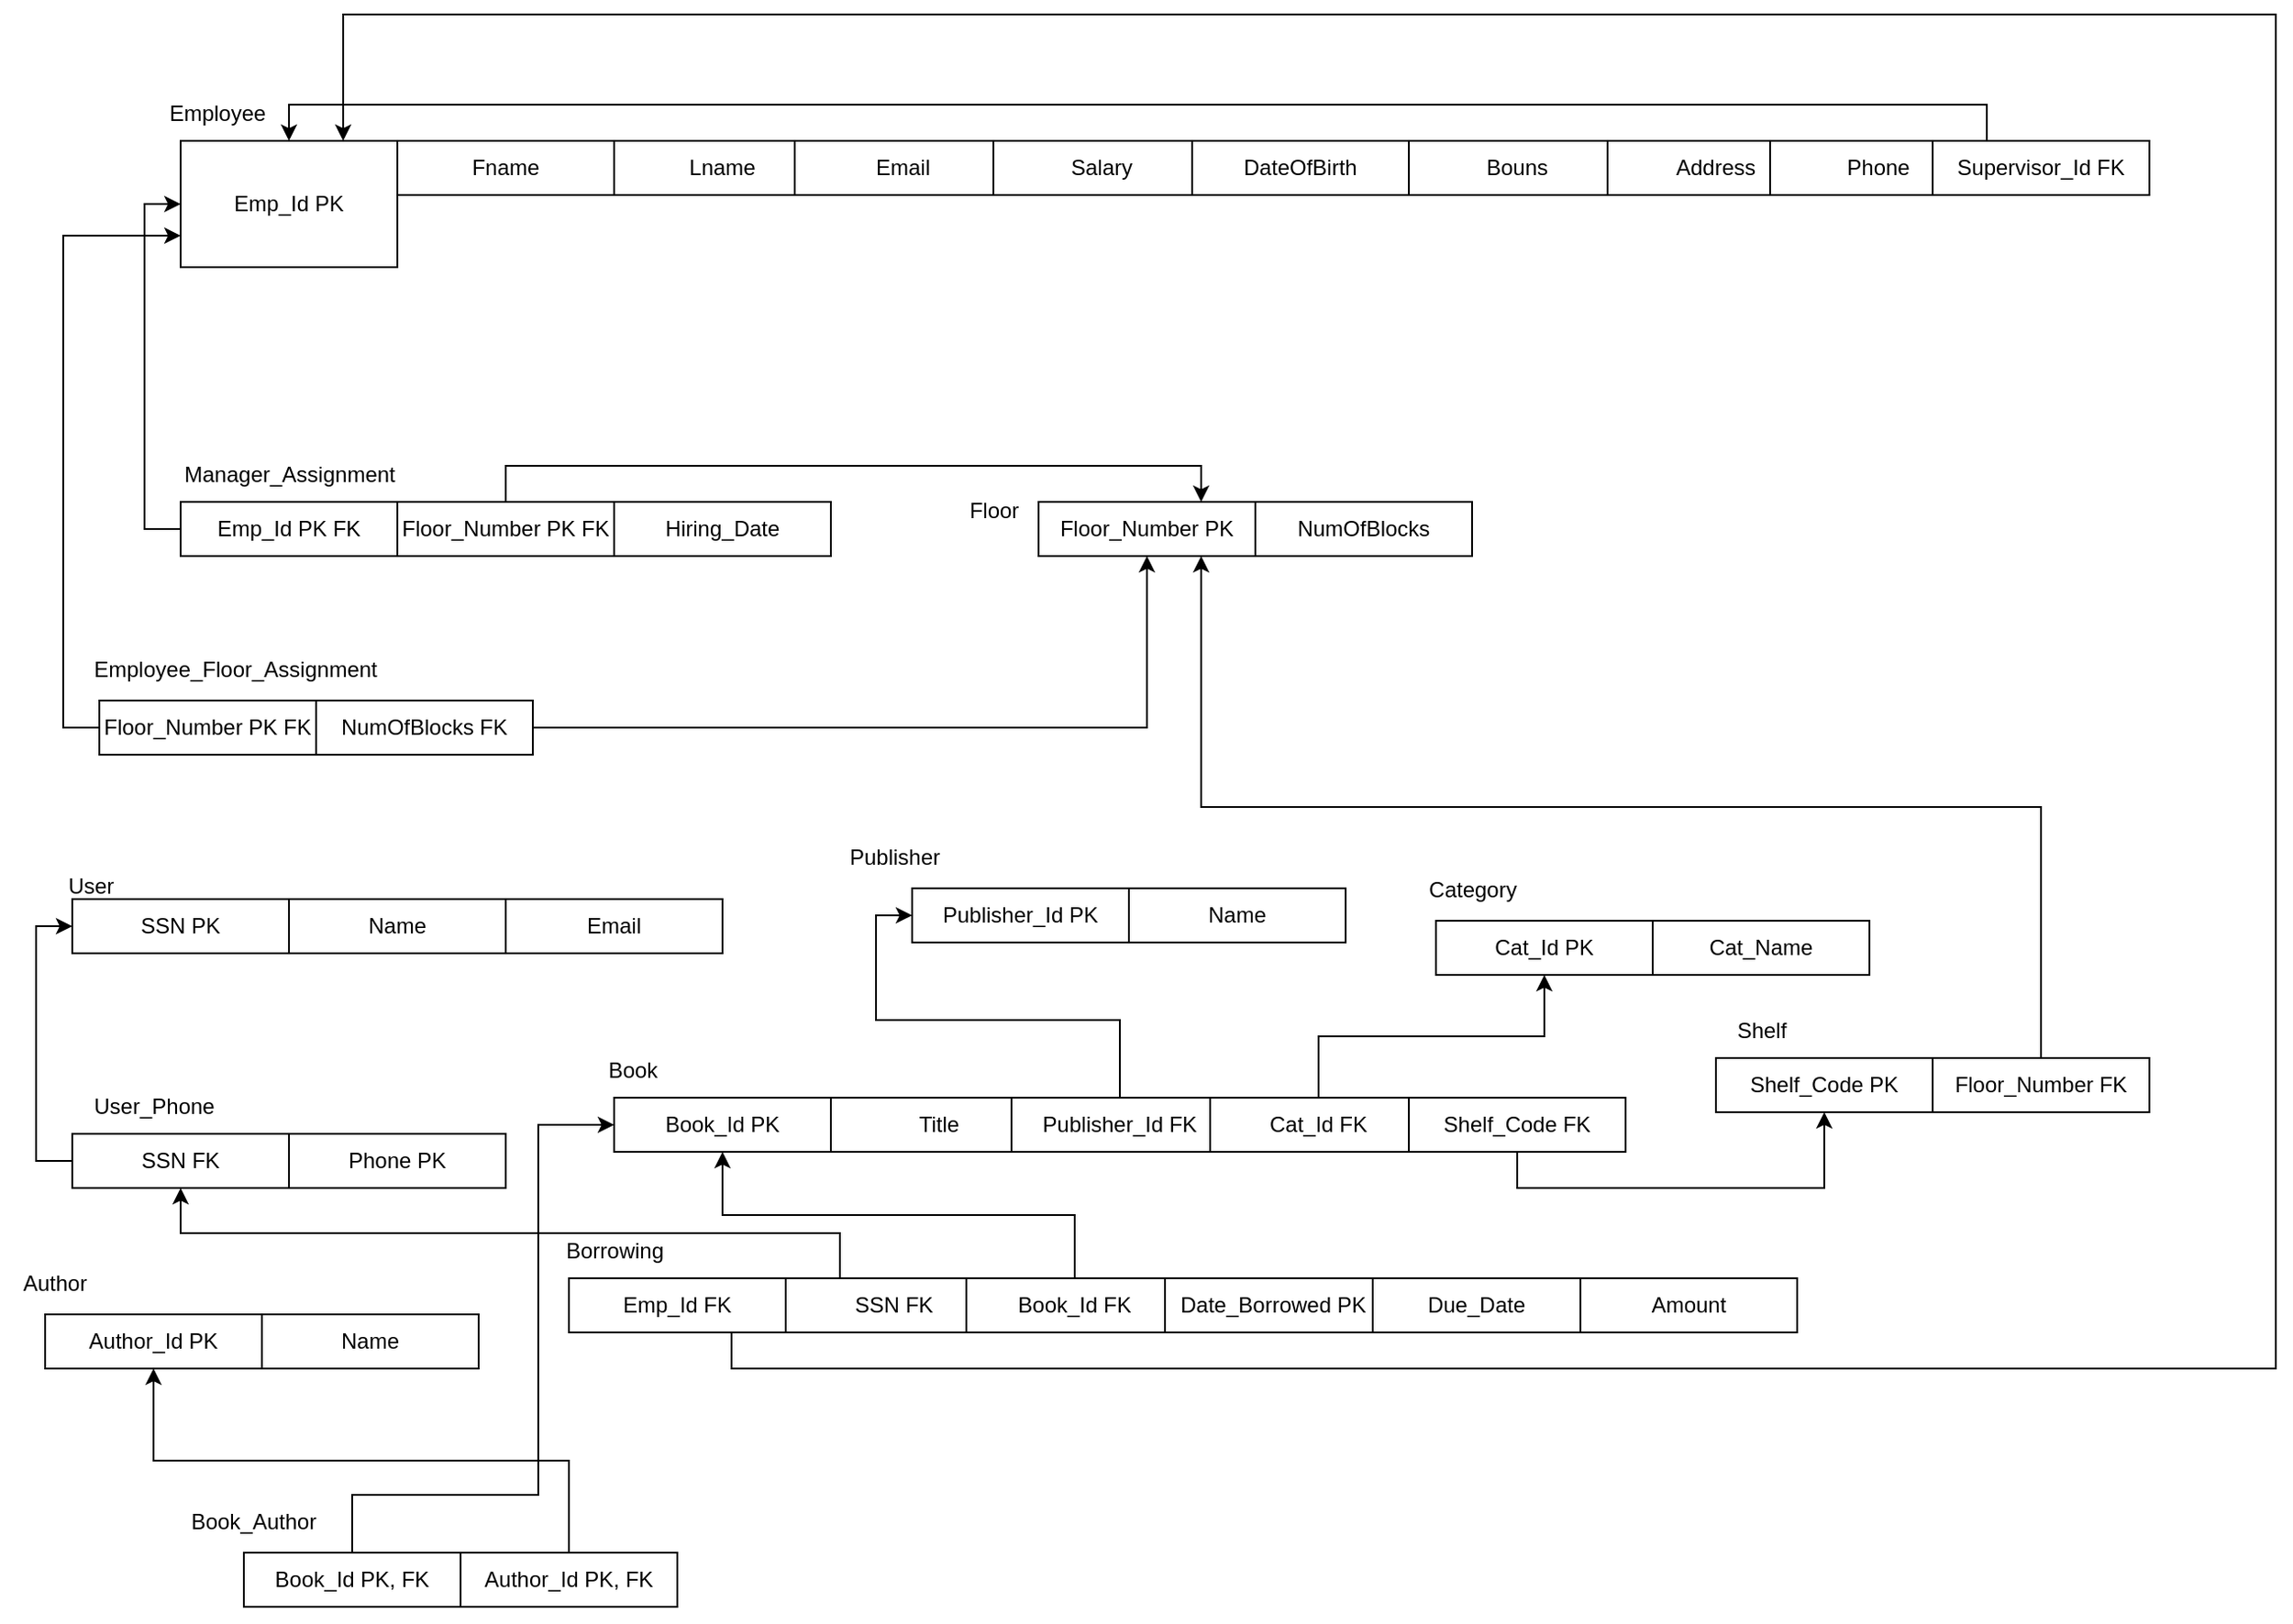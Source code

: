 <mxfile version="27.1.6">
  <diagram name="Page-1" id="QxFv--RimNvPk1dUceZE">
    <mxGraphModel dx="2977" dy="1506" grid="1" gridSize="10" guides="1" tooltips="1" connect="1" arrows="1" fold="1" page="1" pageScale="1" pageWidth="850" pageHeight="1100" math="0" shadow="0">
      <root>
        <mxCell id="0" />
        <mxCell id="1" parent="0" />
        <mxCell id="g-ozn7BYn2ioQ36WAncc-8" value="Emp_Id PK" style="rounded=0;whiteSpace=wrap;html=1;" vertex="1" parent="1">
          <mxGeometry x="100" y="150" width="120" height="70" as="geometry" />
        </mxCell>
        <mxCell id="g-ozn7BYn2ioQ36WAncc-9" value="Fname" style="rounded=0;whiteSpace=wrap;html=1;" vertex="1" parent="1">
          <mxGeometry x="220" y="150" width="120" height="30" as="geometry" />
        </mxCell>
        <mxCell id="g-ozn7BYn2ioQ36WAncc-11" value="Lname" style="rounded=0;whiteSpace=wrap;html=1;" vertex="1" parent="1">
          <mxGeometry x="340" y="150" width="120" height="30" as="geometry" />
        </mxCell>
        <mxCell id="g-ozn7BYn2ioQ36WAncc-12" value="Email" style="rounded=0;whiteSpace=wrap;html=1;" vertex="1" parent="1">
          <mxGeometry x="440" y="150" width="120" height="30" as="geometry" />
        </mxCell>
        <mxCell id="g-ozn7BYn2ioQ36WAncc-14" value="Salary" style="rounded=0;whiteSpace=wrap;html=1;" vertex="1" parent="1">
          <mxGeometry x="550" y="150" width="120" height="30" as="geometry" />
        </mxCell>
        <mxCell id="g-ozn7BYn2ioQ36WAncc-15" value="DateOfBirth" style="rounded=0;whiteSpace=wrap;html=1;" vertex="1" parent="1">
          <mxGeometry x="660" y="150" width="120" height="30" as="geometry" />
        </mxCell>
        <mxCell id="g-ozn7BYn2ioQ36WAncc-16" value="Bouns" style="rounded=0;whiteSpace=wrap;html=1;" vertex="1" parent="1">
          <mxGeometry x="780" y="150" width="120" height="30" as="geometry" />
        </mxCell>
        <mxCell id="g-ozn7BYn2ioQ36WAncc-17" value="Address" style="rounded=0;whiteSpace=wrap;html=1;" vertex="1" parent="1">
          <mxGeometry x="890" y="150" width="120" height="30" as="geometry" />
        </mxCell>
        <mxCell id="g-ozn7BYn2ioQ36WAncc-18" value="Phone" style="rounded=0;whiteSpace=wrap;html=1;" vertex="1" parent="1">
          <mxGeometry x="980" y="150" width="120" height="30" as="geometry" />
        </mxCell>
        <mxCell id="g-ozn7BYn2ioQ36WAncc-20" style="edgeStyle=orthogonalEdgeStyle;rounded=0;orthogonalLoop=1;jettySize=auto;html=1;exitX=0.25;exitY=0;exitDx=0;exitDy=0;entryX=0.5;entryY=0;entryDx=0;entryDy=0;" edge="1" parent="1" source="g-ozn7BYn2ioQ36WAncc-19" target="g-ozn7BYn2ioQ36WAncc-8">
          <mxGeometry relative="1" as="geometry" />
        </mxCell>
        <mxCell id="g-ozn7BYn2ioQ36WAncc-19" value="Supervisor_Id FK" style="rounded=0;whiteSpace=wrap;html=1;" vertex="1" parent="1">
          <mxGeometry x="1070" y="150" width="120" height="30" as="geometry" />
        </mxCell>
        <mxCell id="g-ozn7BYn2ioQ36WAncc-21" value="Floor_Number PK" style="rounded=0;whiteSpace=wrap;html=1;" vertex="1" parent="1">
          <mxGeometry x="575" y="350" width="120" height="30" as="geometry" />
        </mxCell>
        <mxCell id="g-ozn7BYn2ioQ36WAncc-22" value="NumOfBlocks" style="rounded=0;whiteSpace=wrap;html=1;" vertex="1" parent="1">
          <mxGeometry x="695" y="350" width="120" height="30" as="geometry" />
        </mxCell>
        <mxCell id="g-ozn7BYn2ioQ36WAncc-23" value="Employee" style="text;html=1;align=center;verticalAlign=middle;resizable=0;points=[];autosize=1;strokeColor=none;fillColor=none;" vertex="1" parent="1">
          <mxGeometry x="80" y="120" width="80" height="30" as="geometry" />
        </mxCell>
        <mxCell id="g-ozn7BYn2ioQ36WAncc-24" value="Floor" style="text;html=1;align=center;verticalAlign=middle;resizable=0;points=[];autosize=1;strokeColor=none;fillColor=none;" vertex="1" parent="1">
          <mxGeometry x="525" y="340" width="50" height="30" as="geometry" />
        </mxCell>
        <mxCell id="g-ozn7BYn2ioQ36WAncc-28" style="edgeStyle=orthogonalEdgeStyle;rounded=0;orthogonalLoop=1;jettySize=auto;html=1;exitX=0;exitY=0.5;exitDx=0;exitDy=0;entryX=0;entryY=0.5;entryDx=0;entryDy=0;" edge="1" parent="1" source="g-ozn7BYn2ioQ36WAncc-25" target="g-ozn7BYn2ioQ36WAncc-8">
          <mxGeometry relative="1" as="geometry" />
        </mxCell>
        <mxCell id="g-ozn7BYn2ioQ36WAncc-25" value="Emp_Id PK FK" style="rounded=0;whiteSpace=wrap;html=1;" vertex="1" parent="1">
          <mxGeometry x="100" y="350" width="120" height="30" as="geometry" />
        </mxCell>
        <mxCell id="g-ozn7BYn2ioQ36WAncc-29" style="edgeStyle=orthogonalEdgeStyle;rounded=0;orthogonalLoop=1;jettySize=auto;html=1;entryX=0.75;entryY=0;entryDx=0;entryDy=0;exitX=0.5;exitY=0;exitDx=0;exitDy=0;" edge="1" parent="1" source="g-ozn7BYn2ioQ36WAncc-26" target="g-ozn7BYn2ioQ36WAncc-21">
          <mxGeometry relative="1" as="geometry">
            <mxPoint x="460" y="460" as="sourcePoint" />
          </mxGeometry>
        </mxCell>
        <mxCell id="g-ozn7BYn2ioQ36WAncc-26" value="Floor_Number PK FK" style="rounded=0;whiteSpace=wrap;html=1;" vertex="1" parent="1">
          <mxGeometry x="220" y="350" width="120" height="30" as="geometry" />
        </mxCell>
        <mxCell id="g-ozn7BYn2ioQ36WAncc-27" value="Manager_Assignment" style="text;html=1;align=center;verticalAlign=middle;resizable=0;points=[];autosize=1;strokeColor=none;fillColor=none;" vertex="1" parent="1">
          <mxGeometry x="90" y="320" width="140" height="30" as="geometry" />
        </mxCell>
        <mxCell id="g-ozn7BYn2ioQ36WAncc-30" value="Hiring_Date" style="rounded=0;whiteSpace=wrap;html=1;" vertex="1" parent="1">
          <mxGeometry x="340" y="350" width="120" height="30" as="geometry" />
        </mxCell>
        <mxCell id="g-ozn7BYn2ioQ36WAncc-31" value="Employee_Floor_Assignment" style="text;html=1;align=center;verticalAlign=middle;resizable=0;points=[];autosize=1;strokeColor=none;fillColor=none;" vertex="1" parent="1">
          <mxGeometry x="40" y="428" width="180" height="30" as="geometry" />
        </mxCell>
        <mxCell id="g-ozn7BYn2ioQ36WAncc-36" style="edgeStyle=orthogonalEdgeStyle;rounded=0;orthogonalLoop=1;jettySize=auto;html=1;exitX=1;exitY=0.5;exitDx=0;exitDy=0;entryX=0.5;entryY=1;entryDx=0;entryDy=0;" edge="1" parent="1" source="g-ozn7BYn2ioQ36WAncc-33" target="g-ozn7BYn2ioQ36WAncc-21">
          <mxGeometry relative="1" as="geometry" />
        </mxCell>
        <mxCell id="g-ozn7BYn2ioQ36WAncc-33" value="NumOfBlocks FK" style="rounded=0;whiteSpace=wrap;html=1;" vertex="1" parent="1">
          <mxGeometry x="175" y="460" width="120" height="30" as="geometry" />
        </mxCell>
        <mxCell id="g-ozn7BYn2ioQ36WAncc-37" style="edgeStyle=orthogonalEdgeStyle;rounded=0;orthogonalLoop=1;jettySize=auto;html=1;exitX=0;exitY=0.5;exitDx=0;exitDy=0;entryX=0;entryY=0.75;entryDx=0;entryDy=0;" edge="1" parent="1" source="g-ozn7BYn2ioQ36WAncc-34" target="g-ozn7BYn2ioQ36WAncc-8">
          <mxGeometry relative="1" as="geometry" />
        </mxCell>
        <mxCell id="g-ozn7BYn2ioQ36WAncc-34" value="Floor_Number PK FK" style="rounded=0;whiteSpace=wrap;html=1;" vertex="1" parent="1">
          <mxGeometry x="55" y="460" width="120" height="30" as="geometry" />
        </mxCell>
        <mxCell id="g-ozn7BYn2ioQ36WAncc-38" value="SSN PK" style="rounded=0;whiteSpace=wrap;html=1;" vertex="1" parent="1">
          <mxGeometry x="40" y="570" width="120" height="30" as="geometry" />
        </mxCell>
        <mxCell id="g-ozn7BYn2ioQ36WAncc-39" value="Name" style="rounded=0;whiteSpace=wrap;html=1;" vertex="1" parent="1">
          <mxGeometry x="160" y="570" width="120" height="30" as="geometry" />
        </mxCell>
        <mxCell id="g-ozn7BYn2ioQ36WAncc-40" value="Email" style="rounded=0;whiteSpace=wrap;html=1;" vertex="1" parent="1">
          <mxGeometry x="280" y="570" width="120" height="30" as="geometry" />
        </mxCell>
        <mxCell id="g-ozn7BYn2ioQ36WAncc-42" value="User" style="text;html=1;align=center;verticalAlign=middle;resizable=0;points=[];autosize=1;strokeColor=none;fillColor=none;" vertex="1" parent="1">
          <mxGeometry x="25" y="548" width="50" height="30" as="geometry" />
        </mxCell>
        <mxCell id="g-ozn7BYn2ioQ36WAncc-43" value="User_Phone" style="text;html=1;align=center;verticalAlign=middle;resizable=0;points=[];autosize=1;strokeColor=none;fillColor=none;" vertex="1" parent="1">
          <mxGeometry x="40" y="670" width="90" height="30" as="geometry" />
        </mxCell>
        <mxCell id="g-ozn7BYn2ioQ36WAncc-46" style="edgeStyle=orthogonalEdgeStyle;rounded=0;orthogonalLoop=1;jettySize=auto;html=1;exitX=0;exitY=0.5;exitDx=0;exitDy=0;entryX=0;entryY=0.5;entryDx=0;entryDy=0;" edge="1" parent="1" source="g-ozn7BYn2ioQ36WAncc-44" target="g-ozn7BYn2ioQ36WAncc-38">
          <mxGeometry relative="1" as="geometry" />
        </mxCell>
        <mxCell id="g-ozn7BYn2ioQ36WAncc-44" value="SSN FK" style="rounded=0;whiteSpace=wrap;html=1;" vertex="1" parent="1">
          <mxGeometry x="40" y="700" width="120" height="30" as="geometry" />
        </mxCell>
        <mxCell id="g-ozn7BYn2ioQ36WAncc-45" value="Phone PK" style="rounded=0;whiteSpace=wrap;html=1;" vertex="1" parent="1">
          <mxGeometry x="160" y="700" width="120" height="30" as="geometry" />
        </mxCell>
        <mxCell id="g-ozn7BYn2ioQ36WAncc-47" value="Book_Id PK" style="rounded=0;whiteSpace=wrap;html=1;" vertex="1" parent="1">
          <mxGeometry x="340" y="680" width="120" height="30" as="geometry" />
        </mxCell>
        <mxCell id="g-ozn7BYn2ioQ36WAncc-48" value="Title" style="rounded=0;whiteSpace=wrap;html=1;" vertex="1" parent="1">
          <mxGeometry x="460" y="680" width="120" height="30" as="geometry" />
        </mxCell>
        <mxCell id="g-ozn7BYn2ioQ36WAncc-92" style="edgeStyle=orthogonalEdgeStyle;rounded=0;orthogonalLoop=1;jettySize=auto;html=1;exitX=0.5;exitY=0;exitDx=0;exitDy=0;entryX=0;entryY=0.5;entryDx=0;entryDy=0;" edge="1" parent="1" source="g-ozn7BYn2ioQ36WAncc-49" target="g-ozn7BYn2ioQ36WAncc-73">
          <mxGeometry relative="1" as="geometry" />
        </mxCell>
        <mxCell id="g-ozn7BYn2ioQ36WAncc-49" value="Publisher_Id FK" style="rounded=0;whiteSpace=wrap;html=1;" vertex="1" parent="1">
          <mxGeometry x="560" y="680" width="120" height="30" as="geometry" />
        </mxCell>
        <mxCell id="g-ozn7BYn2ioQ36WAncc-93" style="edgeStyle=orthogonalEdgeStyle;rounded=0;orthogonalLoop=1;jettySize=auto;html=1;exitX=0.5;exitY=0;exitDx=0;exitDy=0;entryX=0.5;entryY=1;entryDx=0;entryDy=0;" edge="1" parent="1" source="g-ozn7BYn2ioQ36WAncc-50" target="g-ozn7BYn2ioQ36WAncc-76">
          <mxGeometry relative="1" as="geometry" />
        </mxCell>
        <mxCell id="g-ozn7BYn2ioQ36WAncc-50" value="Cat_Id FK" style="rounded=0;whiteSpace=wrap;html=1;" vertex="1" parent="1">
          <mxGeometry x="670" y="680" width="120" height="30" as="geometry" />
        </mxCell>
        <mxCell id="g-ozn7BYn2ioQ36WAncc-94" style="edgeStyle=orthogonalEdgeStyle;rounded=0;orthogonalLoop=1;jettySize=auto;html=1;exitX=0.5;exitY=1;exitDx=0;exitDy=0;entryX=0.5;entryY=1;entryDx=0;entryDy=0;" edge="1" parent="1" source="g-ozn7BYn2ioQ36WAncc-51" target="g-ozn7BYn2ioQ36WAncc-90">
          <mxGeometry relative="1" as="geometry" />
        </mxCell>
        <mxCell id="g-ozn7BYn2ioQ36WAncc-51" value="Shelf_Code FK" style="rounded=0;whiteSpace=wrap;html=1;" vertex="1" parent="1">
          <mxGeometry x="780" y="680" width="120" height="30" as="geometry" />
        </mxCell>
        <mxCell id="g-ozn7BYn2ioQ36WAncc-52" value="Book" style="text;html=1;align=center;verticalAlign=middle;resizable=0;points=[];autosize=1;strokeColor=none;fillColor=none;" vertex="1" parent="1">
          <mxGeometry x="325" y="650" width="50" height="30" as="geometry" />
        </mxCell>
        <mxCell id="g-ozn7BYn2ioQ36WAncc-99" style="edgeStyle=orthogonalEdgeStyle;rounded=0;orthogonalLoop=1;jettySize=auto;html=1;exitX=0.75;exitY=1;exitDx=0;exitDy=0;entryX=0.75;entryY=0;entryDx=0;entryDy=0;" edge="1" parent="1" source="g-ozn7BYn2ioQ36WAncc-59" target="g-ozn7BYn2ioQ36WAncc-8">
          <mxGeometry relative="1" as="geometry">
            <Array as="points">
              <mxPoint x="405" y="830" />
              <mxPoint x="1260" y="830" />
              <mxPoint x="1260" y="80" />
              <mxPoint x="190" y="80" />
            </Array>
          </mxGeometry>
        </mxCell>
        <mxCell id="g-ozn7BYn2ioQ36WAncc-59" value="Emp_Id FK" style="rounded=0;whiteSpace=wrap;html=1;" vertex="1" parent="1">
          <mxGeometry x="315" y="780" width="120" height="30" as="geometry" />
        </mxCell>
        <mxCell id="g-ozn7BYn2ioQ36WAncc-100" style="edgeStyle=orthogonalEdgeStyle;rounded=0;orthogonalLoop=1;jettySize=auto;html=1;exitX=0.25;exitY=0;exitDx=0;exitDy=0;entryX=0.5;entryY=1;entryDx=0;entryDy=0;" edge="1" parent="1" source="g-ozn7BYn2ioQ36WAncc-60" target="g-ozn7BYn2ioQ36WAncc-44">
          <mxGeometry relative="1" as="geometry" />
        </mxCell>
        <mxCell id="g-ozn7BYn2ioQ36WAncc-60" value="SSN FK" style="rounded=0;whiteSpace=wrap;html=1;" vertex="1" parent="1">
          <mxGeometry x="435" y="780" width="120" height="30" as="geometry" />
        </mxCell>
        <mxCell id="g-ozn7BYn2ioQ36WAncc-96" style="edgeStyle=orthogonalEdgeStyle;rounded=0;orthogonalLoop=1;jettySize=auto;html=1;exitX=0.5;exitY=0;exitDx=0;exitDy=0;entryX=0.5;entryY=1;entryDx=0;entryDy=0;" edge="1" parent="1" source="g-ozn7BYn2ioQ36WAncc-61" target="g-ozn7BYn2ioQ36WAncc-47">
          <mxGeometry relative="1" as="geometry" />
        </mxCell>
        <mxCell id="g-ozn7BYn2ioQ36WAncc-61" value="Book_Id FK" style="rounded=0;whiteSpace=wrap;html=1;" vertex="1" parent="1">
          <mxGeometry x="535" y="780" width="120" height="30" as="geometry" />
        </mxCell>
        <mxCell id="g-ozn7BYn2ioQ36WAncc-62" value="Date_Borrowed PK" style="rounded=0;whiteSpace=wrap;html=1;" vertex="1" parent="1">
          <mxGeometry x="645" y="780" width="120" height="30" as="geometry" />
        </mxCell>
        <mxCell id="g-ozn7BYn2ioQ36WAncc-63" value="Due_Date" style="rounded=0;whiteSpace=wrap;html=1;" vertex="1" parent="1">
          <mxGeometry x="760" y="780" width="115" height="30" as="geometry" />
        </mxCell>
        <mxCell id="g-ozn7BYn2ioQ36WAncc-64" value="Amount" style="rounded=0;whiteSpace=wrap;html=1;" vertex="1" parent="1">
          <mxGeometry x="875" y="780" width="120" height="30" as="geometry" />
        </mxCell>
        <mxCell id="g-ozn7BYn2ioQ36WAncc-65" value="Borrowing" style="text;html=1;align=center;verticalAlign=middle;resizable=0;points=[];autosize=1;strokeColor=none;fillColor=none;" vertex="1" parent="1">
          <mxGeometry x="300" y="750" width="80" height="30" as="geometry" />
        </mxCell>
        <mxCell id="g-ozn7BYn2ioQ36WAncc-66" value="Name" style="rounded=0;whiteSpace=wrap;html=1;" vertex="1" parent="1">
          <mxGeometry x="145" y="800" width="120" height="30" as="geometry" />
        </mxCell>
        <mxCell id="g-ozn7BYn2ioQ36WAncc-67" value="Author_Id PK" style="rounded=0;whiteSpace=wrap;html=1;" vertex="1" parent="1">
          <mxGeometry x="25" y="800" width="120" height="30" as="geometry" />
        </mxCell>
        <mxCell id="g-ozn7BYn2ioQ36WAncc-68" value="Author" style="text;html=1;align=center;verticalAlign=middle;resizable=0;points=[];autosize=1;strokeColor=none;fillColor=none;" vertex="1" parent="1">
          <mxGeometry y="768" width="60" height="30" as="geometry" />
        </mxCell>
        <mxCell id="g-ozn7BYn2ioQ36WAncc-97" style="edgeStyle=orthogonalEdgeStyle;rounded=0;orthogonalLoop=1;jettySize=auto;html=1;exitX=0.5;exitY=0;exitDx=0;exitDy=0;entryX=0.5;entryY=1;entryDx=0;entryDy=0;" edge="1" parent="1" source="g-ozn7BYn2ioQ36WAncc-69" target="g-ozn7BYn2ioQ36WAncc-67">
          <mxGeometry relative="1" as="geometry" />
        </mxCell>
        <mxCell id="g-ozn7BYn2ioQ36WAncc-69" value="Author_Id PK, FK" style="rounded=0;whiteSpace=wrap;html=1;" vertex="1" parent="1">
          <mxGeometry x="255" y="932" width="120" height="30" as="geometry" />
        </mxCell>
        <mxCell id="g-ozn7BYn2ioQ36WAncc-98" style="edgeStyle=orthogonalEdgeStyle;rounded=0;orthogonalLoop=1;jettySize=auto;html=1;exitX=0.5;exitY=1;exitDx=0;exitDy=0;entryX=0;entryY=0.5;entryDx=0;entryDy=0;" edge="1" parent="1" source="g-ozn7BYn2ioQ36WAncc-70" target="g-ozn7BYn2ioQ36WAncc-47">
          <mxGeometry relative="1" as="geometry">
            <Array as="points">
              <mxPoint x="195" y="900" />
              <mxPoint x="298" y="900" />
              <mxPoint x="298" y="695" />
            </Array>
          </mxGeometry>
        </mxCell>
        <mxCell id="g-ozn7BYn2ioQ36WAncc-70" value="Book_Id PK, FK" style="rounded=0;whiteSpace=wrap;html=1;" vertex="1" parent="1">
          <mxGeometry x="135" y="932" width="120" height="30" as="geometry" />
        </mxCell>
        <mxCell id="g-ozn7BYn2ioQ36WAncc-71" value="Book_Author" style="text;html=1;align=center;verticalAlign=middle;resizable=0;points=[];autosize=1;strokeColor=none;fillColor=none;" vertex="1" parent="1">
          <mxGeometry x="95" y="900" width="90" height="30" as="geometry" />
        </mxCell>
        <mxCell id="g-ozn7BYn2ioQ36WAncc-72" value="Name" style="rounded=0;whiteSpace=wrap;html=1;" vertex="1" parent="1">
          <mxGeometry x="625" y="564" width="120" height="30" as="geometry" />
        </mxCell>
        <mxCell id="g-ozn7BYn2ioQ36WAncc-73" value="Publisher_Id PK" style="rounded=0;whiteSpace=wrap;html=1;" vertex="1" parent="1">
          <mxGeometry x="505" y="564" width="120" height="30" as="geometry" />
        </mxCell>
        <mxCell id="g-ozn7BYn2ioQ36WAncc-74" value="Publisher" style="text;html=1;align=center;verticalAlign=middle;resizable=0;points=[];autosize=1;strokeColor=none;fillColor=none;" vertex="1" parent="1">
          <mxGeometry x="460" y="532" width="70" height="30" as="geometry" />
        </mxCell>
        <mxCell id="g-ozn7BYn2ioQ36WAncc-75" value="Cat_Name" style="rounded=0;whiteSpace=wrap;html=1;" vertex="1" parent="1">
          <mxGeometry x="915" y="582" width="120" height="30" as="geometry" />
        </mxCell>
        <mxCell id="g-ozn7BYn2ioQ36WAncc-76" value="Cat_Id PK" style="rounded=0;whiteSpace=wrap;html=1;" vertex="1" parent="1">
          <mxGeometry x="795" y="582" width="120" height="30" as="geometry" />
        </mxCell>
        <mxCell id="g-ozn7BYn2ioQ36WAncc-77" value="Category" style="text;html=1;align=center;verticalAlign=middle;resizable=0;points=[];autosize=1;strokeColor=none;fillColor=none;" vertex="1" parent="1">
          <mxGeometry x="780" y="550" width="70" height="30" as="geometry" />
        </mxCell>
        <mxCell id="g-ozn7BYn2ioQ36WAncc-78" value="Shelf" style="text;html=1;align=center;verticalAlign=middle;resizable=0;points=[];autosize=1;strokeColor=none;fillColor=none;" vertex="1" parent="1">
          <mxGeometry x="950" y="628" width="50" height="30" as="geometry" />
        </mxCell>
        <mxCell id="g-ozn7BYn2ioQ36WAncc-95" style="edgeStyle=orthogonalEdgeStyle;rounded=0;orthogonalLoop=1;jettySize=auto;html=1;exitX=0.5;exitY=0;exitDx=0;exitDy=0;entryX=0.75;entryY=1;entryDx=0;entryDy=0;" edge="1" parent="1" source="g-ozn7BYn2ioQ36WAncc-89" target="g-ozn7BYn2ioQ36WAncc-21">
          <mxGeometry relative="1" as="geometry" />
        </mxCell>
        <mxCell id="g-ozn7BYn2ioQ36WAncc-89" value="Floor_Number FK" style="rounded=0;whiteSpace=wrap;html=1;" vertex="1" parent="1">
          <mxGeometry x="1070" y="658" width="120" height="30" as="geometry" />
        </mxCell>
        <mxCell id="g-ozn7BYn2ioQ36WAncc-90" value="Shelf_Code PK" style="rounded=0;whiteSpace=wrap;html=1;" vertex="1" parent="1">
          <mxGeometry x="950" y="658" width="120" height="30" as="geometry" />
        </mxCell>
      </root>
    </mxGraphModel>
  </diagram>
</mxfile>
